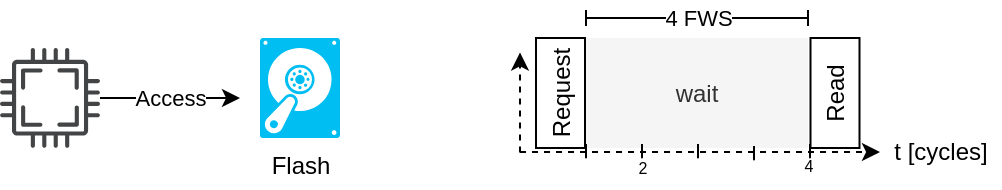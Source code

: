 <mxfile>
    <diagram id="qJu30wnDwlGVq5sHqMgF" name="Page-1">
        <mxGraphModel dx="850" dy="412" grid="1" gridSize="10" guides="1" tooltips="1" connect="1" arrows="1" fold="1" page="1" pageScale="1" pageWidth="827" pageHeight="1169" math="0" shadow="0">
            <root>
                <mxCell id="0"/>
                <mxCell id="1" parent="0"/>
                <mxCell id="5" value="Access" style="edgeStyle=none;html=1;" parent="1" source="2" edge="1">
                    <mxGeometry relative="1" as="geometry">
                        <mxPoint x="320" y="283" as="targetPoint"/>
                    </mxGeometry>
                </mxCell>
                <mxCell id="2" value="" style="sketch=0;pointerEvents=1;shadow=0;dashed=0;html=1;strokeColor=none;fillColor=#434445;aspect=fixed;labelPosition=center;verticalLabelPosition=bottom;verticalAlign=top;align=center;outlineConnect=0;shape=mxgraph.vvd.cpu;" parent="1" vertex="1">
                    <mxGeometry x="200" y="258" width="50" height="50" as="geometry"/>
                </mxCell>
                <mxCell id="7" value="" style="endArrow=classic;html=1;dashed=1;" parent="1" edge="1">
                    <mxGeometry width="50" height="50" relative="1" as="geometry">
                        <mxPoint x="460" y="310.2" as="sourcePoint"/>
                        <mxPoint x="460" y="260.2" as="targetPoint"/>
                    </mxGeometry>
                </mxCell>
                <mxCell id="8" value="" style="endArrow=classic;html=1;dashed=1;" parent="1" edge="1">
                    <mxGeometry width="50" height="50" relative="1" as="geometry">
                        <mxPoint x="460" y="310" as="sourcePoint"/>
                        <mxPoint x="640" y="310" as="targetPoint"/>
                    </mxGeometry>
                </mxCell>
                <mxCell id="9" value="Request" style="rounded=0;whiteSpace=wrap;html=1;rotation=-90;" parent="1" vertex="1">
                    <mxGeometry x="452.75" y="268.25" width="55" height="24.5" as="geometry"/>
                </mxCell>
                <mxCell id="11" value="t [cycles]" style="text;html=1;align=center;verticalAlign=middle;resizable=0;points=[];autosize=1;strokeColor=none;fillColor=none;" parent="1" vertex="1">
                    <mxGeometry x="640" y="300" width="60" height="20" as="geometry"/>
                </mxCell>
                <mxCell id="15" value="Read" style="rounded=0;whiteSpace=wrap;html=1;rotation=-90;" parent="1" vertex="1">
                    <mxGeometry x="590" y="268.25" width="55" height="24.5" as="geometry"/>
                </mxCell>
                <mxCell id="17" value="4 FWS" style="endArrow=baseDash;html=1;startArrow=baseDash;startFill=0;endFill=0;" parent="1" edge="1">
                    <mxGeometry width="50" height="50" relative="1" as="geometry">
                        <mxPoint x="493" y="243" as="sourcePoint"/>
                        <mxPoint x="604" y="243" as="targetPoint"/>
                    </mxGeometry>
                </mxCell>
                <mxCell id="18" value="wait" style="rounded=0;whiteSpace=wrap;html=1;fillColor=#f5f5f5;fontColor=#333333;strokeColor=none;" parent="1" vertex="1">
                    <mxGeometry x="493" y="253" width="111" height="55" as="geometry"/>
                </mxCell>
                <mxCell id="19" value="" style="endArrow=none;html=1;" parent="1" edge="1">
                    <mxGeometry width="50" height="50" relative="1" as="geometry">
                        <mxPoint x="493" y="306" as="sourcePoint"/>
                        <mxPoint x="493" y="306" as="targetPoint"/>
                        <Array as="points">
                            <mxPoint x="493" y="315"/>
                        </Array>
                    </mxGeometry>
                </mxCell>
                <mxCell id="20" value="" style="endArrow=none;html=1;" parent="1" edge="1">
                    <mxGeometry width="50" height="50" relative="1" as="geometry">
                        <mxPoint x="521" y="306.0" as="sourcePoint"/>
                        <mxPoint x="521" y="306.0" as="targetPoint"/>
                        <Array as="points">
                            <mxPoint x="521" y="315"/>
                        </Array>
                    </mxGeometry>
                </mxCell>
                <mxCell id="21" value="" style="endArrow=none;html=1;" parent="1" edge="1">
                    <mxGeometry width="50" height="50" relative="1" as="geometry">
                        <mxPoint x="549" y="306.0" as="sourcePoint"/>
                        <mxPoint x="549" y="306.0" as="targetPoint"/>
                        <Array as="points">
                            <mxPoint x="549" y="315"/>
                        </Array>
                    </mxGeometry>
                </mxCell>
                <mxCell id="22" value="" style="endArrow=none;html=1;" parent="1" edge="1">
                    <mxGeometry width="50" height="50" relative="1" as="geometry">
                        <mxPoint x="577" y="307.0" as="sourcePoint"/>
                        <mxPoint x="577" y="307.0" as="targetPoint"/>
                        <Array as="points">
                            <mxPoint x="577" y="316"/>
                        </Array>
                    </mxGeometry>
                </mxCell>
                <mxCell id="23" value="2" style="text;html=1;align=center;verticalAlign=middle;resizable=0;points=[];autosize=1;strokeColor=none;fillColor=none;fontSize=8;" parent="1" vertex="1">
                    <mxGeometry x="511" y="308" width="20" height="20" as="geometry"/>
                </mxCell>
                <mxCell id="24" value="4" style="text;html=1;align=center;verticalAlign=middle;resizable=0;points=[];autosize=1;strokeColor=none;fillColor=none;fontSize=8;" parent="1" vertex="1">
                    <mxGeometry x="594" y="307" width="20" height="20" as="geometry"/>
                </mxCell>
                <mxCell id="25" value="" style="endArrow=none;html=1;" parent="1" edge="1">
                    <mxGeometry width="50" height="50" relative="1" as="geometry">
                        <mxPoint x="605" y="306.0" as="sourcePoint"/>
                        <mxPoint x="605" y="306.0" as="targetPoint"/>
                        <Array as="points">
                            <mxPoint x="605" y="315"/>
                        </Array>
                    </mxGeometry>
                </mxCell>
                <mxCell id="26" value="Flash" style="verticalLabelPosition=bottom;html=1;verticalAlign=top;align=center;strokeColor=none;fillColor=#00BEF2;shape=mxgraph.azure.vhd;pointerEvents=1;" vertex="1" parent="1">
                    <mxGeometry x="330" y="253" width="40" height="50" as="geometry"/>
                </mxCell>
            </root>
        </mxGraphModel>
    </diagram>
</mxfile>